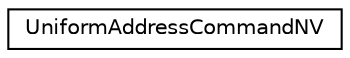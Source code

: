 digraph "Graphical Class Hierarchy"
{
 // LATEX_PDF_SIZE
  edge [fontname="Helvetica",fontsize="10",labelfontname="Helvetica",labelfontsize="10"];
  node [fontname="Helvetica",fontsize="10",shape=record];
  rankdir="LR";
  Node0 [label="UniformAddressCommandNV",height=0.2,width=0.4,color="black", fillcolor="white", style="filled",URL="$struct_uniform_address_command_n_v.html",tooltip=" "];
}
